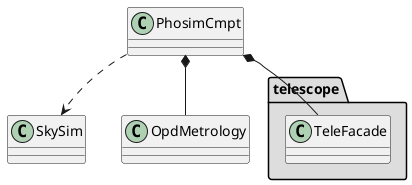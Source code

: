 @startuml
package "telescope" #DDDDDD {
  class TeleFacade
}

PhosimCmpt ..> SkySim
PhosimCmpt *-- OpdMetrology
PhosimCmpt *-- TeleFacade
@enduml